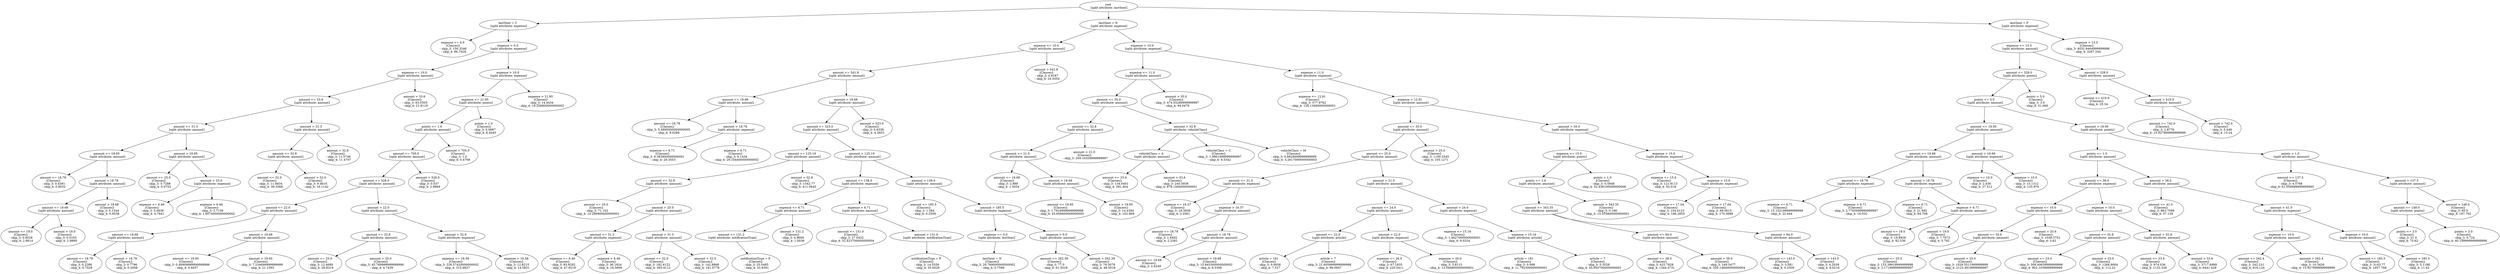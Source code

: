 // Road_Traffic_Fine_Management_Process-p_3-1
digraph "Road_Traffic_Fine_Management_Process-p_3-1" {
	"5f8c0561-6f63-4fb7-8a91-9c80abc1ced7" [label="root 
 [split attribute: lastSent]"]
	"e2706f13-fd7a-44f8-9c45-77129aaf55d5" [label="lastSent = C 
 [split attribute: expense]"]
	"5f8c0561-6f63-4fb7-8a91-9c80abc1ced7" -> "e2706f13-fd7a-44f8-9c45-77129aaf55d5"
	"ce9462c4-36b9-4e2c-bdae-396d76770b2d" [label="expense <= 0.0 
 [Classes]: 
 - skip_3: 150.3346 
 - skip_4: 86.7028"]
	"e2706f13-fd7a-44f8-9c45-77129aaf55d5" -> "ce9462c4-36b9-4e2c-bdae-396d76770b2d"
	"dd6fb320-6f2d-4625-8d45-6d35de25d27a" [label="expense > 0.0 
 [split attribute: expense]"]
	"e2706f13-fd7a-44f8-9c45-77129aaf55d5" -> "dd6fb320-6f2d-4625-8d45-6d35de25d27a"
	"d0bc1587-ccfc-4c7a-ab77-4af9b66c781a" [label="expense <= 10.0 
 [split attribute: amount]"]
	"dd6fb320-6f2d-4625-8d45-6d35de25d27a" -> "d0bc1587-ccfc-4c7a-ab77-4af9b66c781a"
	"802cc579-e8a2-4f41-8521-6b9382e9de84" [label="amount <= 33.6 
 [split attribute: amount]"]
	"d0bc1587-ccfc-4c7a-ab77-4af9b66c781a" -> "802cc579-e8a2-4f41-8521-6b9382e9de84"
	"fdde159e-e126-4b71-8078-9bd096a10509" [label="amount <= 31.3 
 [split attribute: amount]"]
	"802cc579-e8a2-4f41-8521-6b9382e9de84" -> "fdde159e-e126-4b71-8078-9bd096a10509"
	"14939484-77da-4b6b-962c-637bd8deb169" [label="amount <= 19.95 
 [split attribute: amount]"]
	"fdde159e-e126-4b71-8078-9bd096a10509" -> "14939484-77da-4b6b-962c-637bd8deb169"
	"1bbb758f-9f3e-4539-b81f-d94ec3725fd7" [label="amount <= 18.78 
 [Classes]: 
 - skip_3: 0.4381 
 - skip_4: 0.8032"]
	"14939484-77da-4b6b-962c-637bd8deb169" -> "1bbb758f-9f3e-4539-b81f-d94ec3725fd7"
	"87945c06-f528-4a6a-893a-eb2ff26da315" [label="amount > 18.78 
 [split attribute: amount]"]
	"14939484-77da-4b6b-962c-637bd8deb169" -> "87945c06-f528-4a6a-893a-eb2ff26da315"
	"766da1cb-4d46-4a06-9e5c-87a59d9add73" [label="amount <= 19.68 
 [split attribute: amount]"]
	"87945c06-f528-4a6a-893a-eb2ff26da315" -> "766da1cb-4d46-4a06-9e5c-87a59d9add73"
	"e0e8cac8-c015-4713-b4c9-10c5ecf52988" [label="amount <= 19.0 
 [Classes]: 
 - skip_3: 0.6028 
 - skip_4: 2.8614"]
	"766da1cb-4d46-4a06-9e5c-87a59d9add73" -> "e0e8cac8-c015-4713-b4c9-10c5ecf52988"
	"23cb1f22-90a1-410d-bcf5-414c003f8acd" [label="amount > 19.0 
 [Classes]: 
 - skip_3: 0.5163 
 - skip_4: 2.9869"]
	"766da1cb-4d46-4a06-9e5c-87a59d9add73" -> "23cb1f22-90a1-410d-bcf5-414c003f8acd"
	"234e54ca-b60e-4c94-b319-dde57558dc70" [label="amount > 19.68 
 [Classes]: 
 - skip_3: 0.1344 
 - skip_4: 0.9538"]
	"87945c06-f528-4a6a-893a-eb2ff26da315" -> "234e54ca-b60e-4c94-b319-dde57558dc70"
	"fa295275-8564-48fe-b3ff-36b334002c80" [label="amount > 19.95 
 [split attribute: amount]"]
	"fdde159e-e126-4b71-8078-9bd096a10509" -> "fa295275-8564-48fe-b3ff-36b334002c80"
	"e74e1e9f-9ca5-40e6-b013-03a1516739fd" [label="amount <= 25.0 
 [Classes]: 
 - skip_3: 5.7288 
 - skip_4: 0.0753"]
	"fa295275-8564-48fe-b3ff-36b334002c80" -> "e74e1e9f-9ca5-40e6-b013-03a1516739fd"
	"e25d8353-648a-4872-9d84-badd2a4bc34c" [label="amount > 25.0 
 [split attribute: expense]"]
	"fa295275-8564-48fe-b3ff-36b334002c80" -> "e25d8353-648a-4872-9d84-badd2a4bc34c"
	"6d486520-8f91-4f38-99cc-411dcc26ad21" [label="expense <= 6.46 
 [Classes]: 
 - skip_3: 5.0636 
 - skip_4: 4.7941"]
	"e25d8353-648a-4872-9d84-badd2a4bc34c" -> "6d486520-8f91-4f38-99cc-411dcc26ad21"
	"0dfa6f82-aca1-409b-b481-e77d4488f1ed" [label="expense > 6.46 
 [Classes]: 
 - skip_3: 2.7156 
 - skip_4: 1.8574000000000002"]
	"e25d8353-648a-4872-9d84-badd2a4bc34c" -> "0dfa6f82-aca1-409b-b481-e77d4488f1ed"
	"e8528410-500e-48a8-ad23-71d70c6c15c8" [label="amount > 31.3 
 [split attribute: amount]"]
	"802cc579-e8a2-4f41-8521-6b9382e9de84" -> "e8528410-500e-48a8-ad23-71d70c6c15c8"
	"bb49430c-e963-4643-8766-bd02b0841d3e" [label="amount <= 32.8 
 [split attribute: amount]"]
	"e8528410-500e-48a8-ad23-71d70c6c15c8" -> "bb49430c-e963-4643-8766-bd02b0841d3e"
	"be5dd159-624f-43d3-92fd-dfbdb08e8ba7" [label="amount <= 32.0 
 [Classes]: 
 - skip_3: 11.6834 
 - skip_4: 39.3568"]
	"bb49430c-e963-4643-8766-bd02b0841d3e" -> "be5dd159-624f-43d3-92fd-dfbdb08e8ba7"
	"8a9f83d2-f1be-4a3d-a799-a097a08c8eb9" [label="amount > 32.0 
 [Classes]: 
 - skip_3: 9.4616 
 - skip_4: 16.1142"]
	"bb49430c-e963-4643-8766-bd02b0841d3e" -> "8a9f83d2-f1be-4a3d-a799-a097a08c8eb9"
	"3ea45086-c41f-419d-958e-c604a7616608" [label="amount > 32.8 
 [Classes]: 
 - skip_3: 11.5746 
 - skip_4: 11.4707"]
	"e8528410-500e-48a8-ad23-71d70c6c15c8" -> "3ea45086-c41f-419d-958e-c604a7616608"
	"ddfd7400-9f65-486f-8554-fb387f7f0272" [label="amount > 33.6 
 [Classes]: 
 - skip_3: 63.0303 
 - skip_4: 21.8119"]
	"d0bc1587-ccfc-4c7a-ab77-4af9b66c781a" -> "ddfd7400-9f65-486f-8554-fb387f7f0272"
	"f7685ccb-81df-406b-bdcc-763e4a382214" [label="expense > 10.0 
 [split attribute: expense]"]
	"dd6fb320-6f2d-4625-8d45-6d35de25d27a" -> "f7685ccb-81df-406b-bdcc-763e4a382214"
	"a3c42b8a-b2af-4810-9ec6-38194ac6fdec" [label="expense <= 21.95 
 [split attribute: points]"]
	"f7685ccb-81df-406b-bdcc-763e4a382214" -> "a3c42b8a-b2af-4810-9ec6-38194ac6fdec"
	"ccdbeae9-e388-4d2f-9bf0-e42ccd512144" [label="points <= 1.0 
 [split attribute: amount]"]
	"a3c42b8a-b2af-4810-9ec6-38194ac6fdec" -> "ccdbeae9-e388-4d2f-9bf0-e42ccd512144"
	"af4392c3-12f0-48e2-9f55-40bb7465820d" [label="amount <= 705.0 
 [split attribute: amount]"]
	"ccdbeae9-e388-4d2f-9bf0-e42ccd512144" -> "af4392c3-12f0-48e2-9f55-40bb7465820d"
	"97225653-528a-442a-861c-a915b582829c" [label="amount <= 328.0 
 [split attribute: amount]"]
	"af4392c3-12f0-48e2-9f55-40bb7465820d" -> "97225653-528a-442a-861c-a915b582829c"
	"b0be8cff-2597-4add-b9f6-ef713c1b6434" [label="amount <= 22.0 
 [split attribute: amount]"]
	"97225653-528a-442a-861c-a915b582829c" -> "b0be8cff-2597-4add-b9f6-ef713c1b6434"
	"72da79ca-cd8f-43aa-ae47-03f5bbd96b3e" [label="amount <= 19.68 
 [split attribute: amount]"]
	"b0be8cff-2597-4add-b9f6-ef713c1b6434" -> "72da79ca-cd8f-43aa-ae47-03f5bbd96b3e"
	"d92d58f8-ae61-4805-ab20-3eb0a9ab56ed" [label="amount <= 18.78 
 [Classes]: 
 - skip_3: 0.2286 
 - skip_4: 0.7028"]
	"72da79ca-cd8f-43aa-ae47-03f5bbd96b3e" -> "d92d58f8-ae61-4805-ab20-3eb0a9ab56ed"
	"57e223b0-fdba-4fa8-86c7-f47da9565d29" [label="amount > 18.78 
 [Classes]: 
 - skip_3: 0.7796 
 - skip_4: 0.2008"]
	"72da79ca-cd8f-43aa-ae47-03f5bbd96b3e" -> "57e223b0-fdba-4fa8-86c7-f47da9565d29"
	"50a59f7c-dc61-42cf-92e4-6670640e42b3" [label="amount > 19.68 
 [split attribute: amount]"]
	"b0be8cff-2597-4add-b9f6-ef713c1b6434" -> "50a59f7c-dc61-42cf-92e4-6670640e42b3"
	"bb9447b2-eaa1-4df5-9da9-ead8ef8fb9fd" [label="amount <= 19.95 
 [Classes]: 
 - skip_3: 0.46909999999999996 
 - skip_4: 4.6937"]
	"50a59f7c-dc61-42cf-92e4-6670640e42b3" -> "bb9447b2-eaa1-4df5-9da9-ead8ef8fb9fd"
	"a58aae90-263f-42d3-9c34-c7af3d79b915" [label="amount > 19.95 
 [Classes]: 
 - skip_3: 7.234699999999999 
 - skip_4: 21.1593"]
	"50a59f7c-dc61-42cf-92e4-6670640e42b3" -> "a58aae90-263f-42d3-9c34-c7af3d79b915"
	"b88ff9c6-7d2e-4f30-8c2e-dab68f04df33" [label="amount > 22.0 
 [split attribute: amount]"]
	"97225653-528a-442a-861c-a915b582829c" -> "b88ff9c6-7d2e-4f30-8c2e-dab68f04df33"
	"86e5cd9d-1a20-4a71-84a3-b781611d5203" [label="amount <= 32.8 
 [split attribute: amount]"]
	"b88ff9c6-7d2e-4f30-8c2e-dab68f04df33" -> "86e5cd9d-1a20-4a71-84a3-b781611d5203"
	"2924471c-7aac-4a89-af10-5eab4624da7b" [label="amount <= 25.0 
 [Classes]: 
 - skip_3: 12.4689 
 - skip_4: 26.8319"]
	"86e5cd9d-1a20-4a71-84a3-b781611d5203" -> "2924471c-7aac-4a89-af10-5eab4624da7b"
	"0722604c-fced-4140-a81f-42e5b30d0dbe" [label="amount > 25.0 
 [Classes]: 
 - skip_3: 45.769999999999996 
 - skip_4: 4.7439"]
	"86e5cd9d-1a20-4a71-84a3-b781611d5203" -> "0722604c-fced-4140-a81f-42e5b30d0dbe"
	"9c9a536f-4614-43d6-a755-ce9401f706ce" [label="amount > 32.8 
 [split attribute: expense]"]
	"b88ff9c6-7d2e-4f30-8c2e-dab68f04df33" -> "9c9a536f-4614-43d6-a755-ce9401f706ce"
	"f6f75f64-eb23-4add-ad22-319ef2b8f482" [label="expense <= 16.58 
 [Classes]: 
 - skip_3: 226.57420000000002 
 - skip_4: 315.6827"]
	"9c9a536f-4614-43d6-a755-ce9401f706ce" -> "f6f75f64-eb23-4add-ad22-319ef2b8f482"
	"23f688de-caf0-4855-bec4-d0247a5dc4c5" [label="expense > 16.58 
 [Classes]: 
 - skip_3: 12.8215 
 - skip_4: 14.5831"]
	"9c9a536f-4614-43d6-a755-ce9401f706ce" -> "23f688de-caf0-4855-bec4-d0247a5dc4c5"
	"d3ae4597-db65-413b-b0af-014b84925046" [label="amount > 328.0 
 [Classes]: 
 - skip_3: 0.037 
 - skip_4: 2.9869"]
	"af4392c3-12f0-48e2-9f55-40bb7465820d" -> "d3ae4597-db65-413b-b0af-014b84925046"
	"185fd7c1-3f12-4d17-8a6d-181d7b797ac5" [label="amount > 705.0 
 [Classes]: 
 - skip_3: 1.0 
 - skip_4: 0.4769"]
	"ccdbeae9-e388-4d2f-9bf0-e42ccd512144" -> "185fd7c1-3f12-4d17-8a6d-181d7b797ac5"
	"60e740ca-558e-4b66-a4af-888c4e1760e3" [label="points > 1.0 
 [Classes]: 
 - skip_3: 0.0687 
 - skip_4: 8.4045"]
	"a3c42b8a-b2af-4810-9ec6-38194ac6fdec" -> "60e740ca-558e-4b66-a4af-888c4e1760e3"
	"ab35c91c-9d6a-417e-8929-82563870480e" [label="expense > 21.95 
 [Classes]: 
 - skip_3: 14.4434 
 - skip_4: 19.256800000000002"]
	"f7685ccb-81df-406b-bdcc-763e4a382214" -> "ab35c91c-9d6a-417e-8929-82563870480e"
	"111bca25-5aab-4626-8824-94e3d6839de1" [label="lastSent = N 
 [split attribute: expense]"]
	"5f8c0561-6f63-4fb7-8a91-9c80abc1ced7" -> "111bca25-5aab-4626-8824-94e3d6839de1"
	"0aea5d84-f6be-4fc1-820e-8d64614d452e" [label="expense <= 10.0 
 [split attribute: amount]"]
	"111bca25-5aab-4626-8824-94e3d6839de1" -> "0aea5d84-f6be-4fc1-820e-8d64614d452e"
	"918ad630-6538-42be-a709-415edf5a63f0" [label="amount <= 541.8 
 [split attribute: amount]"]
	"0aea5d84-f6be-4fc1-820e-8d64614d452e" -> "918ad630-6538-42be-a709-415edf5a63f0"
	"1ca4d71e-1682-45bd-a771-42ae2d1221a6" [label="amount <= 19.68 
 [split attribute: amount]"]
	"918ad630-6538-42be-a709-415edf5a63f0" -> "1ca4d71e-1682-45bd-a771-42ae2d1221a6"
	"b2ad9c65-cf3c-4931-9163-629363648aa7" [label="amount <= 18.78 
 [Classes]: 
 - skip_3: 5.4895000000000005 
 - skip_4: 8.0288"]
	"1ca4d71e-1682-45bd-a771-42ae2d1221a6" -> "b2ad9c65-cf3c-4931-9163-629363648aa7"
	"314bf5c4-24fa-4773-adb5-8a2045c60960" [label="amount > 18.78 
 [split attribute: expense]"]
	"1ca4d71e-1682-45bd-a771-42ae2d1221a6" -> "314bf5c4-24fa-4773-adb5-8a2045c60960"
	"3e553a2b-b310-4216-8e8c-6ad231b0485d" [label="expense <= 6.71 
 [Classes]: 
 - skip_3: 6.383900000000001 
 - skip_4: 29.3553"]
	"314bf5c4-24fa-4773-adb5-8a2045c60960" -> "3e553a2b-b310-4216-8e8c-6ad231b0485d"
	"1e43f7fe-e4d9-4ae1-9049-daeee9ee6d33" [label="expense > 6.71 
 [Classes]: 
 - skip_3: 6.1434 
 - skip_4: 29.104400000000002"]
	"314bf5c4-24fa-4773-adb5-8a2045c60960" -> "1e43f7fe-e4d9-4ae1-9049-daeee9ee6d33"
	"be3936a3-ca80-4efe-bb86-dde0cf0fbf7a" [label="amount > 19.68 
 [split attribute: amount]"]
	"918ad630-6538-42be-a709-415edf5a63f0" -> "be3936a3-ca80-4efe-bb86-dde0cf0fbf7a"
	"1fe4fe99-209b-4f7a-a141-fb218ae36d31" [label="amount <= 323.0 
 [split attribute: amount]"]
	"be3936a3-ca80-4efe-bb86-dde0cf0fbf7a" -> "1fe4fe99-209b-4f7a-a141-fb218ae36d31"
	"27b83ca4-43fe-4912-afd7-44b643af225b" [label="amount <= 125.19 
 [split attribute: amount]"]
	"1fe4fe99-209b-4f7a-a141-fb218ae36d31" -> "27b83ca4-43fe-4912-afd7-44b643af225b"
	"28d20f44-004d-4e47-ba3f-048220e41e34" [label="amount <= 32.8 
 [split attribute: amount]"]
	"27b83ca4-43fe-4912-afd7-44b643af225b" -> "28d20f44-004d-4e47-ba3f-048220e41e34"
	"9c885b01-7ee5-48c2-acea-3bc8d75510c6" [label="amount <= 25.0 
 [Classes]: 
 - skip_3: 71.102 
 - skip_4: 10.286900000000001"]
	"28d20f44-004d-4e47-ba3f-048220e41e34" -> "9c885b01-7ee5-48c2-acea-3bc8d75510c6"
	"e5259c1c-84bd-40db-8bd8-31ce1b405d2a" [label="amount > 25.0 
 [split attribute: amount]"]
	"28d20f44-004d-4e47-ba3f-048220e41e34" -> "e5259c1c-84bd-40db-8bd8-31ce1b405d2a"
	"32480431-86e1-4e74-a61b-bd9a4ad8ba3d" [label="amount <= 31.3 
 [split attribute: expense]"]
	"e5259c1c-84bd-40db-8bd8-31ce1b405d2a" -> "32480431-86e1-4e74-a61b-bd9a4ad8ba3d"
	"ac3f7926-e490-44a6-9ccd-1e46b8ebd311" [label="expense <= 6.46 
 [Classes]: 
 - skip_3: 83.8292 
 - skip_4: 47.9219"]
	"32480431-86e1-4e74-a61b-bd9a4ad8ba3d" -> "ac3f7926-e490-44a6-9ccd-1e46b8ebd311"
	"22ba3a21-80f4-47b9-86ff-982d4316f54e" [label="expense > 6.46 
 [Classes]: 
 - skip_3: 36.1824 
 - skip_4: 18.5666"]
	"32480431-86e1-4e74-a61b-bd9a4ad8ba3d" -> "22ba3a21-80f4-47b9-86ff-982d4316f54e"
	"985cefd0-1b64-4084-9961-2cd68dd3b683" [label="amount > 31.3 
 [split attribute: amount]"]
	"e5259c1c-84bd-40db-8bd8-31ce1b405d2a" -> "985cefd0-1b64-4084-9961-2cd68dd3b683"
	"0fcab391-b0e5-4a19-a59b-e4b1c5df4c12" [label="amount <= 32.0 
 [Classes]: 
 - skip_3: 182.4122 
 - skip_4: 393.4112"]
	"985cefd0-1b64-4084-9961-2cd68dd3b683" -> "0fcab391-b0e5-4a19-a59b-e4b1c5df4c12"
	"ea7663b3-1103-4455-9e92-26e169221dff" [label="amount > 32.0 
 [Classes]: 
 - skip_3: 142.8868 
 - skip_4: 161.0778"]
	"985cefd0-1b64-4084-9961-2cd68dd3b683" -> "ea7663b3-1103-4455-9e92-26e169221dff"
	"52094de1-4e97-4e57-9dc3-78c658398bfa" [label="amount > 32.8 
 [Classes]: 
 - skip_3: 1542.77 
 - skip_4: 411.0645"]
	"27b83ca4-43fe-4912-afd7-44b643af225b" -> "52094de1-4e97-4e57-9dc3-78c658398bfa"
	"0451eb94-51ae-4318-88ce-c9c7b98b203a" [label="amount > 125.19 
 [split attribute: amount]"]
	"1fe4fe99-209b-4f7a-a141-fb218ae36d31" -> "0451eb94-51ae-4318-88ce-c9c7b98b203a"
	"5bebf94d-5166-4950-ae34-f32de0ad1dc0" [label="amount <= 138.0 
 [split attribute: expense]"]
	"0451eb94-51ae-4318-88ce-c9c7b98b203a" -> "5bebf94d-5166-4950-ae34-f32de0ad1dc0"
	"6decee0e-a74e-449a-a1f9-0f61a8e395cc" [label="expense <= 6.71 
 [split attribute: amount]"]
	"5bebf94d-5166-4950-ae34-f32de0ad1dc0" -> "6decee0e-a74e-449a-a1f9-0f61a8e395cc"
	"72823a66-bbf0-429a-9ff9-85057bc17349" [label="amount <= 131.2 
 [split attribute: notificationType]"]
	"6decee0e-a74e-449a-a1f9-0f61a8e395cc" -> "72823a66-bbf0-429a-9ff9-85057bc17349"
	"e45aa43d-f201-425f-9177-2159bc5f85c5" [label="notificationType = P 
 [Classes]: 
 - skip_3: 25.0485 
 - skip_4: 33.8391"]
	"72823a66-bbf0-429a-9ff9-85057bc17349" -> "e45aa43d-f201-425f-9177-2159bc5f85c5"
	"4ba12623-abea-4ba3-877d-62729b46b101" [label="amount > 131.2 
 [Classes]: 
 - skip_3: 4.9694 
 - skip_4: 1.0036"]
	"6decee0e-a74e-449a-a1f9-0f61a8e395cc" -> "4ba12623-abea-4ba3-877d-62729b46b101"
	"d5461a96-c1d4-42ee-8228-c1daf79f7b84" [label="expense > 6.71 
 [split attribute: amount]"]
	"5bebf94d-5166-4950-ae34-f32de0ad1dc0" -> "d5461a96-c1d4-42ee-8228-c1daf79f7b84"
	"6ac1d9b3-ffd1-4582-8bf5-538bef4a1464" [label="amount <= 131.0 
 [Classes]: 
 - skip_3: 27.0432 
 - skip_4: 52.423700000000004"]
	"d5461a96-c1d4-42ee-8228-c1daf79f7b84" -> "6ac1d9b3-ffd1-4582-8bf5-538bef4a1464"
	"8c51d8be-256f-4c96-9732-cc119fe9c79d" [label="amount > 131.0 
 [split attribute: notificationType]"]
	"d5461a96-c1d4-42ee-8228-c1daf79f7b84" -> "8c51d8be-256f-4c96-9732-cc119fe9c79d"
	"335b5568-199f-4f0f-aa48-bfe3d556a1ea" [label="notificationType = P 
 [Classes]: 
 - skip_3: 14.5556 
 - skip_4: 35.6026"]
	"8c51d8be-256f-4c96-9732-cc119fe9c79d" -> "335b5568-199f-4f0f-aa48-bfe3d556a1ea"
	"eed8e63a-942e-4f51-978c-807afa4b6db5" [label="amount > 138.0 
 [split attribute: amount]"]
	"0451eb94-51ae-4318-88ce-c9c7b98b203a" -> "eed8e63a-942e-4f51-978c-807afa4b6db5"
	"ff6f0d43-b9d0-4c44-a177-191955c7b0e1" [label="amount <= 185.5 
 [Classes]: 
 - skip_3: 1.584 
 - skip_4: 0.2509"]
	"eed8e63a-942e-4f51-978c-807afa4b6db5" -> "ff6f0d43-b9d0-4c44-a177-191955c7b0e1"
	"de7aa94a-e9e0-48cb-a111-7e6e3deffe49" [label="amount > 185.5 
 [split attribute: expense]"]
	"eed8e63a-942e-4f51-978c-807afa4b6db5" -> "de7aa94a-e9e0-48cb-a111-7e6e3deffe49"
	"133a84a0-aba4-4449-8ebc-0a955c312a71" [label="expense <= 0.0 
 [split attribute: lastSent]"]
	"de7aa94a-e9e0-48cb-a111-7e6e3deffe49" -> "133a84a0-aba4-4449-8ebc-0a955c312a71"
	"280eab10-aaa3-4516-98e3-aea40b00d4c9" [label="lastSent = N 
 [Classes]: 
 - skip_3: 20.769000000000002 
 - skip_4: 5.7599"]
	"133a84a0-aba4-4449-8ebc-0a955c312a71" -> "280eab10-aaa3-4516-98e3-aea40b00d4c9"
	"14b889d5-9f59-48c9-b69e-0037493b31b9" [label="expense > 0.0 
 [split attribute: amount]"]
	"de7aa94a-e9e0-48cb-a111-7e6e3deffe49" -> "14b889d5-9f59-48c9-b69e-0037493b31b9"
	"b378193d-ee92-4118-95d9-1735bab9c06b" [label="amount <= 262.39 
 [Classes]: 
 - skip_3: 77.0 
 - skip_4: 61.5018"]
	"14b889d5-9f59-48c9-b69e-0037493b31b9" -> "b378193d-ee92-4118-95d9-1735bab9c06b"
	"a3769f78-9481-4c92-99ee-70b1325d6f3f" [label="amount > 262.39 
 [Classes]: 
 - skip_3: 78.3078 
 - skip_4: 48.5018"]
	"14b889d5-9f59-48c9-b69e-0037493b31b9" -> "a3769f78-9481-4c92-99ee-70b1325d6f3f"
	"c4c9a18b-5ca2-4cd0-9a0e-259b125c4a5c" [label="amount > 323.0 
 [Classes]: 
 - skip_3: 0.6338 
 - skip_4: 4.2653"]
	"be3936a3-ca80-4efe-bb86-dde0cf0fbf7a" -> "c4c9a18b-5ca2-4cd0-9a0e-259b125c4a5c"
	"157f44c7-7fdb-44f5-9b27-d6e189af49ae" [label="amount > 541.8 
 [Classes]: 
 - skip_3: 4.8187 
 - skip_4: 24.5054"]
	"0aea5d84-f6be-4fc1-820e-8d64614d452e" -> "157f44c7-7fdb-44f5-9b27-d6e189af49ae"
	"f4b7fdcb-7040-4c4e-bb99-17b01b23b784" [label="expense > 10.0 
 [split attribute: expense]"]
	"111bca25-5aab-4626-8824-94e3d6839de1" -> "f4b7fdcb-7040-4c4e-bb99-17b01b23b784"
	"023d6ed1-7e63-4015-9532-2cb9fe3d8b3f" [label="expense <= 11.0 
 [split attribute: amount]"]
	"f4b7fdcb-7040-4c4e-bb99-17b01b23b784" -> "023d6ed1-7e63-4015-9532-2cb9fe3d8b3f"
	"bd186fcd-e5ba-46da-8091-e1946bd9078a" [label="amount <= 35.0 
 [split attribute: amount]"]
	"023d6ed1-7e63-4015-9532-2cb9fe3d8b3f" -> "bd186fcd-e5ba-46da-8091-e1946bd9078a"
	"c69ebe02-2390-472d-9063-1a25408cc9b3" [label="amount <= 32.8 
 [split attribute: amount]"]
	"bd186fcd-e5ba-46da-8091-e1946bd9078a" -> "c69ebe02-2390-472d-9063-1a25408cc9b3"
	"19b23e58-d651-4bc4-8f11-d04adfdc3f16" [label="amount <= 21.0 
 [split attribute: amount]"]
	"c69ebe02-2390-472d-9063-1a25408cc9b3" -> "19b23e58-d651-4bc4-8f11-d04adfdc3f16"
	"467ce50b-7f55-4e29-8980-29ce501d9060" [label="amount <= 19.68 
 [Classes]: 
 - skip_3: 2.889 
 - skip_4: 1.5054"]
	"19b23e58-d651-4bc4-8f11-d04adfdc3f16" -> "467ce50b-7f55-4e29-8980-29ce501d9060"
	"139ab32c-e6fb-4bd8-97c7-b3966165506b" [label="amount > 19.68 
 [split attribute: amount]"]
	"19b23e58-d651-4bc4-8f11-d04adfdc3f16" -> "139ab32c-e6fb-4bd8-97c7-b3966165506b"
	"2129e3e5-ef88-49d8-8513-bbd8bd5d27b4" [label="amount <= 19.95 
 [Classes]: 
 - skip_3: 1.7916999999999998 
 - skip_4: 43.656600000000005"]
	"139ab32c-e6fb-4bd8-97c7-b3966165506b" -> "2129e3e5-ef88-49d8-8513-bbd8bd5d27b4"
	"6def400d-29c2-4ed7-b36a-b412991075f4" [label="amount > 19.95 
 [Classes]: 
 - skip_3: 14.4384 
 - skip_4: 102.869"]
	"139ab32c-e6fb-4bd8-97c7-b3966165506b" -> "6def400d-29c2-4ed7-b36a-b412991075f4"
	"e66b13ac-d9ce-42ff-9694-8c297d08c8e7" [label="amount > 21.0 
 [Classes]: 
 - skip_3: 209.16359999999997"]
	"c69ebe02-2390-472d-9063-1a25408cc9b3" -> "e66b13ac-d9ce-42ff-9694-8c297d08c8e7"
	"ed5c8fe5-f341-4afd-a346-2e6d6957ce0c" [label="amount > 32.8 
 [split attribute: vehicleClass]"]
	"bd186fcd-e5ba-46da-8091-e1946bd9078a" -> "ed5c8fe5-f341-4afd-a346-2e6d6957ce0c"
	"9769df8b-319d-452b-a6e9-4ef71509e0e4" [label="vehicleClass = A 
 [split attribute: amount]"]
	"ed5c8fe5-f341-4afd-a346-2e6d6957ce0c" -> "9769df8b-319d-452b-a6e9-4ef71509e0e4"
	"7af4d59b-954e-443b-befa-568d9af44d56" [label="amount <= 33.6 
 [Classes]: 
 - skip_3: 134.6401 
 - skip_4: 391.404"]
	"9769df8b-319d-452b-a6e9-4ef71509e0e4" -> "7af4d59b-954e-443b-befa-568d9af44d56"
	"cc44a514-8619-45fc-878f-e2bcba8e15ea" [label="amount > 33.6 
 [Classes]: 
 - skip_3: 240.5938 
 - skip_4: 878.1500000000001"]
	"9769df8b-319d-452b-a6e9-4ef71509e0e4" -> "cc44a514-8619-45fc-878f-e2bcba8e15ea"
	"2281fb1a-f60d-443b-b38b-351199d4c0c4" [label="vehicleClass = C 
 [Classes]: 
 - skip_3: 1.9901999999999997 
 - skip_4: 9.5342"]
	"ed5c8fe5-f341-4afd-a346-2e6d6957ce0c" -> "2281fb1a-f60d-443b-b38b-351199d4c0c4"
	"d3ace630-fcab-4dc8-b38e-61f0e27b3b9b" [label="vehicleClass = M 
 [Classes]: 
 - skip_3: 0.8928999999999999 
 - skip_4: 3.2617000000000003"]
	"ed5c8fe5-f341-4afd-a346-2e6d6957ce0c" -> "d3ace630-fcab-4dc8-b38e-61f0e27b3b9b"
	"cc92bcd1-418b-4f26-9383-4da1c3a8ed8f" [label="amount > 35.0 
 [Classes]: 
 - skip_3: 474.55289999999997 
 - skip_4: 94.0479"]
	"023d6ed1-7e63-4015-9532-2cb9fe3d8b3f" -> "cc92bcd1-418b-4f26-9383-4da1c3a8ed8f"
	"caeb862d-4f13-464e-a072-b5ed5c00b88b" [label="expense > 11.0 
 [split attribute: expense]"]
	"f4b7fdcb-7040-4c4e-bb99-17b01b23b784" -> "caeb862d-4f13-464e-a072-b5ed5c00b88b"
	"7aad7208-cd48-4fc9-b6e3-3ef344ae952a" [label="expense <= 12.91 
 [Classes]: 
 - skip_3: 577.9762 
 - skip_4: 126.13680000000001"]
	"caeb862d-4f13-464e-a072-b5ed5c00b88b" -> "7aad7208-cd48-4fc9-b6e3-3ef344ae952a"
	"476c10b7-693d-49ab-9375-c2a55300c9c4" [label="expense > 12.91 
 [split attribute: amount]"]
	"caeb862d-4f13-464e-a072-b5ed5c00b88b" -> "476c10b7-693d-49ab-9375-c2a55300c9c4"
	"24f7af62-2388-4b58-83a5-a67b335a36a9" [label="amount <= 35.0 
 [split attribute: amount]"]
	"476c10b7-693d-49ab-9375-c2a55300c9c4" -> "24f7af62-2388-4b58-83a5-a67b335a36a9"
	"1ee7bd92-de3f-46f5-b34c-feb754f21837" [label="amount <= 25.0 
 [split attribute: amount]"]
	"24f7af62-2388-4b58-83a5-a67b335a36a9" -> "1ee7bd92-de3f-46f5-b34c-feb754f21837"
	"06d0ce7a-6446-4566-b574-c619fb288d38" [label="amount <= 21.0 
 [split attribute: expense]"]
	"1ee7bd92-de3f-46f5-b34c-feb754f21837" -> "06d0ce7a-6446-4566-b574-c619fb288d38"
	"e3cef2cc-cf56-4018-b1a7-fb71a38c46f0" [label="expense <= 16.37 
 [Classes]: 
 - skip_3: 18.3938 
 - skip_4: 3.2581"]
	"06d0ce7a-6446-4566-b574-c619fb288d38" -> "e3cef2cc-cf56-4018-b1a7-fb71a38c46f0"
	"11ca7549-cf1a-440c-96d6-0be7a5d9cb10" [label="expense > 16.37 
 [split attribute: amount]"]
	"06d0ce7a-6446-4566-b574-c619fb288d38" -> "11ca7549-cf1a-440c-96d6-0be7a5d9cb10"
	"e5e09132-77fd-488e-83c2-2e736e0bd92a" [label="amount <= 18.78 
 [Classes]: 
 - skip_3: 1.8492 
 - skip_4: 2.2581"]
	"11ca7549-cf1a-440c-96d6-0be7a5d9cb10" -> "e5e09132-77fd-488e-83c2-2e736e0bd92a"
	"f380b968-cb23-4e6d-b5f4-6d324b0f69b8" [label="amount > 18.78 
 [split attribute: amount]"]
	"11ca7549-cf1a-440c-96d6-0be7a5d9cb10" -> "f380b968-cb23-4e6d-b5f4-6d324b0f69b8"
	"e42da8b1-166c-4cec-b43f-acda47f187af" [label="amount <= 19.68 
 [Classes]: 
 - skip_3: 2.6248"]
	"f380b968-cb23-4e6d-b5f4-6d324b0f69b8" -> "e42da8b1-166c-4cec-b43f-acda47f187af"
	"e471e571-fea3-4fa7-bd0a-0c1ce7414543" [label="amount > 19.68 
 [Classes]: 
 - skip_3: 15.845300000000002 
 - skip_4: 8.5306"]
	"f380b968-cb23-4e6d-b5f4-6d324b0f69b8" -> "e471e571-fea3-4fa7-bd0a-0c1ce7414543"
	"ab5175f6-27e8-4b68-ad6c-75cc39f1a317" [label="amount > 21.0 
 [split attribute: amount]"]
	"1ee7bd92-de3f-46f5-b34c-feb754f21837" -> "ab5175f6-27e8-4b68-ad6c-75cc39f1a317"
	"a4beb66a-a1e2-4de1-92ea-764c0453faaa" [label="amount <= 24.0 
 [split attribute: amount]"]
	"ab5175f6-27e8-4b68-ad6c-75cc39f1a317" -> "a4beb66a-a1e2-4de1-92ea-764c0453faaa"
	"e83d9ead-5301-4c7b-8790-768de207f927" [label="amount <= 22.0 
 [split attribute: article]"]
	"a4beb66a-a1e2-4de1-92ea-764c0453faaa" -> "e83d9ead-5301-4c7b-8790-768de207f927"
	"cfec3a8e-c887-412b-869d-7c6ff6651889" [label="article = 181 
 [Classes]: 
 - skip_3: 0.9056 
 - skip_4: 7.527"]
	"e83d9ead-5301-4c7b-8790-768de207f927" -> "cfec3a8e-c887-412b-869d-7c6ff6651889"
	"d7c9b26b-4f99-411a-a18b-2905e66d59ca" [label="article = 7 
 [Classes]: 
 - skip_3: 21.605999999999998 
 - skip_4: 96.0947"]
	"e83d9ead-5301-4c7b-8790-768de207f927" -> "d7c9b26b-4f99-411a-a18b-2905e66d59ca"
	"a8eb852f-0c51-401b-a14f-0c2904a76f69" [label="amount > 22.0 
 [split attribute: expense]"]
	"a4beb66a-a1e2-4de1-92ea-764c0453faaa" -> "a8eb852f-0c51-401b-a14f-0c2904a76f69"
	"d9ef1bb4-5735-4b25-82d4-6735f26733cb" [label="expense <= 26.0 
 [Classes]: 
 - skip_3: 67.1835 
 - skip_4: 220.5411"]
	"a8eb852f-0c51-401b-a14f-0c2904a76f69" -> "d9ef1bb4-5735-4b25-82d4-6735f26733cb"
	"7b793c2b-7309-43dd-91d4-6e05f42b5a1d" [label="expense > 26.0 
 [Classes]: 
 - skip_3: 3.8115 
 - skip_4: 13.046800000000001"]
	"a8eb852f-0c51-401b-a14f-0c2904a76f69" -> "7b793c2b-7309-43dd-91d4-6e05f42b5a1d"
	"ec78180c-4e5a-48e8-b0f5-be2c375f10ff" [label="amount > 24.0 
 [split attribute: expense]"]
	"ab5175f6-27e8-4b68-ad6c-75cc39f1a317" -> "ec78180c-4e5a-48e8-b0f5-be2c375f10ff"
	"d786e1f4-c96f-4d37-87d5-2144fd829b7b" [label="expense <= 15.16 
 [Classes]: 
 - skip_3: 1.4627000000000001 
 - skip_4: 9.0324"]
	"ec78180c-4e5a-48e8-b0f5-be2c375f10ff" -> "d786e1f4-c96f-4d37-87d5-2144fd829b7b"
	"24d22eac-a505-4faf-b2a6-3ad2772f660c" [label="expense > 15.16 
 [split attribute: article]"]
	"ec78180c-4e5a-48e8-b0f5-be2c375f10ff" -> "24d22eac-a505-4faf-b2a6-3ad2772f660c"
	"715a3a4f-e273-4bd9-93cc-6fd059382cd4" [label="article = 181 
 [Classes]: 
 - skip_3: 0.099 
 - skip_4: 11.792300000000001"]
	"24d22eac-a505-4faf-b2a6-3ad2772f660c" -> "715a3a4f-e273-4bd9-93cc-6fd059382cd4"
	"0c29e676-7f06-4546-87ef-75277b8c349f" [label="article = 7 
 [Classes]: 
 - skip_3: 5.3528 
 - skip_4: 55.950700000000005"]
	"24d22eac-a505-4faf-b2a6-3ad2772f660c" -> "0c29e676-7f06-4546-87ef-75277b8c349f"
	"cc3c7812-7c1f-4704-a4ce-8a3734ef21c4" [label="amount > 25.0 
 [Classes]: 
 - skip_3: 1100.3545 
 - skip_4: 105.1271"]
	"24f7af62-2388-4b58-83a5-a67b335a36a9" -> "cc3c7812-7c1f-4704-a4ce-8a3734ef21c4"
	"383d9a71-1b56-4558-b83b-f6b683f00a27" [label="amount > 35.0 
 [split attribute: expense]"]
	"476c10b7-693d-49ab-9375-c2a55300c9c4" -> "383d9a71-1b56-4558-b83b-f6b683f00a27"
	"7b8fb13d-c8f1-4b39-ae7f-b36712d5f07a" [label="expense <= 15.0 
 [split attribute: points]"]
	"383d9a71-1b56-4558-b83b-f6b683f00a27" -> "7b8fb13d-c8f1-4b39-ae7f-b36712d5f07a"
	"ab513de8-30c6-4fcb-98e0-14dac0f3f7f5" [label="points <= 1.0 
 [split attribute: amount]"]
	"7b8fb13d-c8f1-4b39-ae7f-b36712d5f07a" -> "ab513de8-30c6-4fcb-98e0-14dac0f3f7f5"
	"303c43ee-6055-4aaf-b570-2d285b7ce09d" [label="amount <= 343.35 
 [split attribute: amount]"]
	"ab513de8-30c6-4fcb-98e0-14dac0f3f7f5" -> "303c43ee-6055-4aaf-b570-2d285b7ce09d"
	"da11e853-8611-4a67-bc4c-ae2b11c212ee" [label="amount <= 84.0 
 [split attribute: amount]"]
	"303c43ee-6055-4aaf-b570-2d285b7ce09d" -> "da11e853-8611-4a67-bc4c-ae2b11c212ee"
	"d35bfe32-15d9-4e8e-b0f7-d58209cd8f6d" [label="amount <= 38.0 
 [Classes]: 
 - skip_3: 425.7828 
 - skip_4: 1344.5731"]
	"da11e853-8611-4a67-bc4c-ae2b11c212ee" -> "d35bfe32-15d9-4e8e-b0f7-d58209cd8f6d"
	"7d0aa07f-21d2-4e28-a8b1-a4f745d58ce5" [label="amount > 38.0 
 [Classes]: 
 - skip_3: 249.5477 
 - skip_4: 330.14840000000004"]
	"da11e853-8611-4a67-bc4c-ae2b11c212ee" -> "7d0aa07f-21d2-4e28-a8b1-a4f745d58ce5"
	"15921cae-9686-43a7-845d-ac5f7a05044b" [label="amount > 84.0 
 [split attribute: amount]"]
	"303c43ee-6055-4aaf-b570-2d285b7ce09d" -> "15921cae-9686-43a7-845d-ac5f7a05044b"
	"13905bb6-b989-480f-a42b-d2d9abde1bb5" [label="amount <= 143.0 
 [Classes]: 
 - skip_3: 3.581 
 - skip_4: 0.2509"]
	"15921cae-9686-43a7-845d-ac5f7a05044b" -> "13905bb6-b989-480f-a42b-d2d9abde1bb5"
	"e719bfb9-7dad-4820-9db8-60d123e8cb89" [label="amount > 143.0 
 [Classes]: 
 - skip_3: 4.2039 
 - skip_4: 8.0216"]
	"15921cae-9686-43a7-845d-ac5f7a05044b" -> "e719bfb9-7dad-4820-9db8-60d123e8cb89"
	"00a63180-9856-45ab-b5b0-400c225027f8" [label="amount > 343.35 
 [Classes]: 
 - skip_3: 0.186 
 - skip_4: 15.555800000000001"]
	"ab513de8-30c6-4fcb-98e0-14dac0f3f7f5" -> "00a63180-9856-45ab-b5b0-400c225027f8"
	"a882b444-68b6-4c7f-9fd1-10d816f8e7f9" [label="points > 1.0 
 [Classes]: 
 - skip_3: 0.5948 
 - skip_4: 52.438100000000006"]
	"7b8fb13d-c8f1-4b39-ae7f-b36712d5f07a" -> "a882b444-68b6-4c7f-9fd1-10d816f8e7f9"
	"a727465b-8576-4278-9a00-79b016a0efec" [label="expense > 15.0 
 [split attribute: expense]"]
	"383d9a71-1b56-4558-b83b-f6b683f00a27" -> "a727465b-8576-4278-9a00-79b016a0efec"
	"f50ed0b7-8d89-4048-98af-658635aefb88" [label="expense <= 15.6 
 [Classes]: 
 - skip_3: 121.8113 
 - skip_4: 50.018"]
	"a727465b-8576-4278-9a00-79b016a0efec" -> "f50ed0b7-8d89-4048-98af-658635aefb88"
	"e40b503b-f38b-4358-b0e8-c9339a8ceb5d" [label="expense > 15.6 
 [split attribute: expense]"]
	"a727465b-8576-4278-9a00-79b016a0efec" -> "e40b503b-f38b-4358-b0e8-c9339a8ceb5d"
	"a393a12c-d066-4133-bd06-b8463a74887a" [label="expense <= 17.04 
 [Classes]: 
 - skip_3: 104.0123 
 - skip_4: 186.2855"]
	"e40b503b-f38b-4358-b0e8-c9339a8ceb5d" -> "a393a12c-d066-4133-bd06-b8463a74887a"
	"a392009a-41cf-4b51-9eae-4f36619af859" [label="expense > 17.04 
 [Classes]: 
 - skip_3: 69.0015 
 - skip_4: 170.5688"]
	"e40b503b-f38b-4358-b0e8-c9339a8ceb5d" -> "a392009a-41cf-4b51-9eae-4f36619af859"
	"4d6e12d9-dc33-4148-9760-4956cd6fff05" [label="lastSent = P 
 [split attribute: expense]"]
	"5f8c0561-6f63-4fb7-8a91-9c80abc1ced7" -> "4d6e12d9-dc33-4148-9760-4956cd6fff05"
	"c34b5623-6abb-4691-80be-1ae4024152dd" [label="expense <= 13.5 
 [split attribute: amount]"]
	"4d6e12d9-dc33-4148-9760-4956cd6fff05" -> "c34b5623-6abb-4691-80be-1ae4024152dd"
	"df968097-7b01-4a06-a76c-97c164efcae3" [label="amount <= 328.0 
 [split attribute: points]"]
	"c34b5623-6abb-4691-80be-1ae4024152dd" -> "df968097-7b01-4a06-a76c-97c164efcae3"
	"84e8fbae-ba2f-4473-b263-3765306bb462" [label="points <= 5.0 
 [split attribute: amount]"]
	"df968097-7b01-4a06-a76c-97c164efcae3" -> "84e8fbae-ba2f-4473-b263-3765306bb462"
	"6ad4c2f7-e06d-4d8e-87bd-8de4a646bd93" [label="amount <= 19.95 
 [split attribute: amount]"]
	"84e8fbae-ba2f-4473-b263-3765306bb462" -> "6ad4c2f7-e06d-4d8e-87bd-8de4a646bd93"
	"f267b029-f08f-483a-9412-52cf601bb5af" [label="amount <= 19.68 
 [split attribute: amount]"]
	"6ad4c2f7-e06d-4d8e-87bd-8de4a646bd93" -> "f267b029-f08f-483a-9412-52cf601bb5af"
	"5bd0e826-045a-4213-b95f-5385616501c8" [label="amount <= 18.78 
 [split attribute: expense]"]
	"f267b029-f08f-483a-9412-52cf601bb5af" -> "5bd0e826-045a-4213-b95f-5385616501c8"
	"08391ac9-ec7c-43bd-a74f-29cb5ff5a5a0" [label="expense <= 6.71 
 [Classes]: 
 - skip_3: 15.152199999999999 
 - skip_4: 22.444"]
	"5bd0e826-045a-4213-b95f-5385616501c8" -> "08391ac9-ec7c-43bd-a74f-29cb5ff5a5a0"
	"112af5d5-3f66-4662-b28c-07745969f0a1" [label="expense > 6.71 
 [Classes]: 
 - skip_3: 2.7765999999999997 
 - skip_4: 16.032"]
	"5bd0e826-045a-4213-b95f-5385616501c8" -> "112af5d5-3f66-4662-b28c-07745969f0a1"
	"ee954700-2de9-4dcf-80d4-9a78b7eeac8f" [label="amount > 18.78 
 [split attribute: expense]"]
	"f267b029-f08f-483a-9412-52cf601bb5af" -> "ee954700-2de9-4dcf-80d4-9a78b7eeac8f"
	"391470ea-d950-45b7-b2a9-68e170538d52" [label="expense <= 6.71 
 [Classes]: 
 - skip_3: 21.692 
 - skip_4: 84.708"]
	"ee954700-2de9-4dcf-80d4-9a78b7eeac8f" -> "391470ea-d950-45b7-b2a9-68e170538d52"
	"1574f14f-41f7-4129-bd8a-67957fdc464a" [label="expense > 6.71 
 [split attribute: amount]"]
	"ee954700-2de9-4dcf-80d4-9a78b7eeac8f" -> "1574f14f-41f7-4129-bd8a-67957fdc464a"
	"ce8a588a-1cc9-4dae-a3e5-d0813e56ecc4" [label="amount <= 19.0 
 [Classes]: 
 - skip_3: 19.8926 
 - skip_4: 82.536"]
	"1574f14f-41f7-4129-bd8a-67957fdc464a" -> "ce8a588a-1cc9-4dae-a3e5-d0813e56ecc4"
	"7ded007d-cee5-48fd-8141-0e10e75d7e19" [label="amount > 19.0 
 [Classes]: 
 - skip_3: 7.7072 
 - skip_4: 5.792"]
	"1574f14f-41f7-4129-bd8a-67957fdc464a" -> "7ded007d-cee5-48fd-8141-0e10e75d7e19"
	"e797a0a2-194d-49f1-be8a-b4f8a5d60dda" [label="amount > 19.68 
 [split attribute: expense]"]
	"6ad4c2f7-e06d-4d8e-87bd-8de4a646bd93" -> "e797a0a2-194d-49f1-be8a-b4f8a5d60dda"
	"7643d364-7384-4172-9d85-7fc6a32cba0b" [label="expense <= 10.0 
 [Classes]: 
 - skip_3: 2.436 
 - skip_4: 27.512"]
	"e797a0a2-194d-49f1-be8a-b4f8a5d60dda" -> "7643d364-7384-4172-9d85-7fc6a32cba0b"
	"2605dd45-3ec1-4032-a706-b0d211a8a91e" [label="expense > 10.0 
 [Classes]: 
 - skip_3: 15.1312 
 - skip_4: 125.976"]
	"e797a0a2-194d-49f1-be8a-b4f8a5d60dda" -> "2605dd45-3ec1-4032-a706-b0d211a8a91e"
	"2412ed38-3019-444d-a81a-227f1888b4f0" [label="amount > 19.95 
 [split attribute: points]"]
	"84e8fbae-ba2f-4473-b263-3765306bb462" -> "2412ed38-3019-444d-a81a-227f1888b4f0"
	"a47d202e-8ecc-47ca-990a-bf6e0bb8406f" [label="points <= 1.0 
 [split attribute: amount]"]
	"2412ed38-3019-444d-a81a-227f1888b4f0" -> "a47d202e-8ecc-47ca-990a-bf6e0bb8406f"
	"3c4e6b40-abea-41ff-b0b3-5ad4a43d15d1" [label="amount <= 38.0 
 [split attribute: expense]"]
	"a47d202e-8ecc-47ca-990a-bf6e0bb8406f" -> "3c4e6b40-abea-41ff-b0b3-5ad4a43d15d1"
	"22586297-f984-430f-ae49-aa721e9ac162" [label="expense <= 10.0 
 [split attribute: amount]"]
	"3c4e6b40-abea-41ff-b0b3-5ad4a43d15d1" -> "22586297-f984-430f-ae49-aa721e9ac162"
	"c3236458-51c9-49ff-ab64-d3eb3706a34e" [label="amount <= 33.6 
 [split attribute: amount]"]
	"22586297-f984-430f-ae49-aa721e9ac162" -> "c3236458-51c9-49ff-ab64-d3eb3706a34e"
	"f9f8140d-f460-4cb0-81d2-702248fe30e7" [label="amount <= 25.0 
 [Classes]: 
 - skip_3: 133.39919999999998 
 - skip_4: 2.1719999999999997"]
	"c3236458-51c9-49ff-ab64-d3eb3706a34e" -> "f9f8140d-f460-4cb0-81d2-702248fe30e7"
	"34eabda7-a7d0-43fe-8c4d-b9e719be0301" [label="amount > 25.0 
 [Classes]: 
 - skip_3: 1029.5511999999999 
 - skip_4: 2123.4919999999997"]
	"c3236458-51c9-49ff-ab64-d3eb3706a34e" -> "34eabda7-a7d0-43fe-8c4d-b9e719be0301"
	"56f34c4d-bce9-4390-9a48-153abca6ec5f" [label="amount > 33.6 
 [Classes]: 
 - skip_3: 1038.3752 
 - skip_4: 3.62"]
	"22586297-f984-430f-ae49-aa721e9ac162" -> "56f34c4d-bce9-4390-9a48-153abca6ec5f"
	"3f9a30c7-5432-48b1-b6b3-6ac6d5ff9f90" [label="expense > 10.0 
 [split attribute: amount]"]
	"3c4e6b40-abea-41ff-b0b3-5ad4a43d15d1" -> "3f9a30c7-5432-48b1-b6b3-6ac6d5ff9f90"
	"770e53b7-ab8b-4c45-aa11-b7e3cc44974b" [label="amount <= 32.8 
 [split attribute: amount]"]
	"3f9a30c7-5432-48b1-b6b3-6ac6d5ff9f90" -> "770e53b7-ab8b-4c45-aa11-b7e3cc44974b"
	"508ff325-34ef-4540-81c6-6c5319531818" [label="amount <= 23.0 
 [Classes]: 
 - skip_3: 308.40639999999996 
 - skip_4: 902.1039999999999"]
	"770e53b7-ab8b-4c45-aa11-b7e3cc44974b" -> "508ff325-34ef-4540-81c6-6c5319531818"
	"a36e9586-1e72-4331-b999-48c0155c64a4" [label="amount > 23.0 
 [Classes]: 
 - skip_3: 1268.9004 
 - skip_4: 112.22"]
	"770e53b7-ab8b-4c45-aa11-b7e3cc44974b" -> "a36e9586-1e72-4331-b999-48c0155c64a4"
	"6e8565a0-87be-4b3e-93eb-515b25ddc7b2" [label="amount > 32.8 
 [split attribute: amount]"]
	"3f9a30c7-5432-48b1-b6b3-6ac6d5ff9f90" -> "6e8565a0-87be-4b3e-93eb-515b25ddc7b2"
	"fcdf624f-6ce4-457b-b525-2ca4bc345ebb" [label="amount <= 33.6 
 [Classes]: 
 - skip_3: 974.036 
 - skip_4: 1132.336"]
	"6e8565a0-87be-4b3e-93eb-515b25ddc7b2" -> "fcdf624f-6ce4-457b-b525-2ca4bc345ebb"
	"afb5107c-b56f-4f38-85d3-d79e84ec3aee" [label="amount > 33.6 
 [Classes]: 
 - skip_3: 3717.6989 
 - skip_4: 6441.428"]
	"6e8565a0-87be-4b3e-93eb-515b25ddc7b2" -> "afb5107c-b56f-4f38-85d3-d79e84ec3aee"
	"a8416dd1-e689-458f-8507-e7f93cdd79b1" [label="amount > 38.0 
 [split attribute: amount]"]
	"a47d202e-8ecc-47ca-990a-bf6e0bb8406f" -> "a8416dd1-e689-458f-8507-e7f93cdd79b1"
	"a5bf2878-33b3-4b1c-9aa7-86621dd11f71" [label="amount <= 41.0 
 [Classes]: 
 - skip_3: 863.7096 
 - skip_4: 57.128"]
	"a8416dd1-e689-458f-8507-e7f93cdd79b1" -> "a5bf2878-33b3-4b1c-9aa7-86621dd11f71"
	"49968d94-fb68-4d63-9ed2-569c7e45f1bb" [label="amount > 41.0 
 [split attribute: expense]"]
	"a8416dd1-e689-458f-8507-e7f93cdd79b1" -> "49968d94-fb68-4d63-9ed2-569c7e45f1bb"
	"fca790a7-63d7-49b7-a606-d42e6fd1a6be" [label="expense <= 10.0 
 [split attribute: amount]"]
	"49968d94-fb68-4d63-9ed2-569c7e45f1bb" -> "fca790a7-63d7-49b7-a606-d42e6fd1a6be"
	"cb413ff4-4ac7-4940-968a-034a41338652" [label="amount <= 262.4 
 [Classes]: 
 - skip_3: 242.231 
 - skip_4: 616.124"]
	"fca790a7-63d7-49b7-a606-d42e6fd1a6be" -> "cb413ff4-4ac7-4940-968a-034a41338652"
	"3c3cda20-4240-4a4d-a699-e6f779db607c" [label="amount > 262.4 
 [Classes]: 
 - skip_3: 10.3426 
 - skip_4: 15.927999999999999"]
	"fca790a7-63d7-49b7-a606-d42e6fd1a6be" -> "3c3cda20-4240-4a4d-a699-e6f779db607c"
	"c5bf118c-9b0d-459a-a398-691827e86cd9" [label="expense > 10.0 
 [split attribute: amount]"]
	"49968d94-fb68-4d63-9ed2-569c7e45f1bb" -> "c5bf118c-9b0d-459a-a398-691827e86cd9"
	"83a75973-d8e0-49e5-b1fd-acce8f7c57c0" [label="amount <= 185.5 
 [Classes]: 
 - skip_3: 3143.77 
 - skip_4: 1957.768"]
	"c5bf118c-9b0d-459a-a398-691827e86cd9" -> "83a75973-d8e0-49e5-b1fd-acce8f7c57c0"
	"790809ee-d70a-4920-b44d-e65865cb035f" [label="amount > 185.5 
 [Classes]: 
 - skip_3: 5.1188 
 - skip_4: 11.62"]
	"c5bf118c-9b0d-459a-a398-691827e86cd9" -> "790809ee-d70a-4920-b44d-e65865cb035f"
	"deb61952-f637-4cfb-97e3-0de485f54f86" [label="points > 1.0 
 [split attribute: amount]"]
	"2412ed38-3019-444d-a81a-227f1888b4f0" -> "deb61952-f637-4cfb-97e3-0de485f54f86"
	"38e8d5e2-1225-46eb-8bdb-572475800eed" [label="amount <= 137.5 
 [Classes]: 
 - skip_3: 4.5768 
 - skip_4: 61.059999999999995"]
	"deb61952-f637-4cfb-97e3-0de485f54f86" -> "38e8d5e2-1225-46eb-8bdb-572475800eed"
	"cdb4a2d3-8da7-4d7b-8d9c-b342a6232055" [label="amount > 137.5 
 [split attribute: amount]"]
	"deb61952-f637-4cfb-97e3-0de485f54f86" -> "cdb4a2d3-8da7-4d7b-8d9c-b342a6232055"
	"a975b542-8d17-447f-9f1d-e7235c6fcee8" [label="amount <= 148.0 
 [split attribute: points]"]
	"cdb4a2d3-8da7-4d7b-8d9c-b342a6232055" -> "a975b542-8d17-447f-9f1d-e7235c6fcee8"
	"88414c2d-71e4-43bd-a881-6d9efeac6c86" [label="points <= 3.0 
 [Classes]: 
 - skip_3: 21.0 
 - skip_4: 75.62"]
	"a975b542-8d17-447f-9f1d-e7235c6fcee8" -> "88414c2d-71e4-43bd-a881-6d9efeac6c86"
	"756491c0-d8d9-421b-8696-ba5c4df315c7" [label="points > 3.0 
 [Classes]: 
 - skip_3: 0.724 
 - skip_4: 40.199999999999996"]
	"a975b542-8d17-447f-9f1d-e7235c6fcee8" -> "756491c0-d8d9-421b-8696-ba5c4df315c7"
	"eb692797-dd48-4e0b-8679-8988462a4b20" [label="amount > 148.0 
 [Classes]: 
 - skip_3: 85.0 
 - skip_4: 167.792"]
	"cdb4a2d3-8da7-4d7b-8d9c-b342a6232055" -> "eb692797-dd48-4e0b-8679-8988462a4b20"
	"b3fe2433-9c9d-4c4b-8df7-d03e3cf18158" [label="points > 5.0 
 [Classes]: 
 - skip_3: 3.0 
 - skip_4: 31.068"]
	"df968097-7b01-4a06-a76c-97c164efcae3" -> "b3fe2433-9c9d-4c4b-8df7-d03e3cf18158"
	"2a622b1a-b7f2-4930-a439-8b870a8589f2" [label="amount > 328.0 
 [split attribute: amount]"]
	"c34b5623-6abb-4691-80be-1ae4024152dd" -> "2a622b1a-b7f2-4930-a439-8b870a8589f2"
	"ef8c4eb7-13ee-4719-8e63-dbeb7121d399" [label="amount <= 419.0 
 [Classes]: 
 - skip_4: 25.34"]
	"2a622b1a-b7f2-4930-a439-8b870a8589f2" -> "ef8c4eb7-13ee-4719-8e63-dbeb7121d399"
	"def1234e-e118-42e8-89de-9fc78ea66920" [label="amount > 419.0 
 [split attribute: amount]"]
	"2a622b1a-b7f2-4930-a439-8b870a8589f2" -> "def1234e-e118-42e8-89de-9fc78ea66920"
	"82e25595-486d-4078-a233-d73f766ccf73" [label="amount <= 742.0 
 [Classes]: 
 - skip_3: 2.8776 
 - skip_4: 15.927999999999999"]
	"def1234e-e118-42e8-89de-9fc78ea66920" -> "82e25595-486d-4078-a233-d73f766ccf73"
	"8da9225b-84af-4dad-b88f-9ea0c1984e80" [label="amount > 742.0 
 [Classes]: 
 - skip_3: 5.448 
 - skip_4: 15.24"]
	"def1234e-e118-42e8-89de-9fc78ea66920" -> "8da9225b-84af-4dad-b88f-9ea0c1984e80"
	"016c1041-3226-4018-98a6-76ab81bea632" [label="expense > 13.5 
 [Classes]: 
 - skip_3: 4032.9464999999996 
 - skip_4: 3267.244"]
	"4d6e12d9-dc33-4148-9760-4956cd6fff05" -> "016c1041-3226-4018-98a6-76ab81bea632"
}
